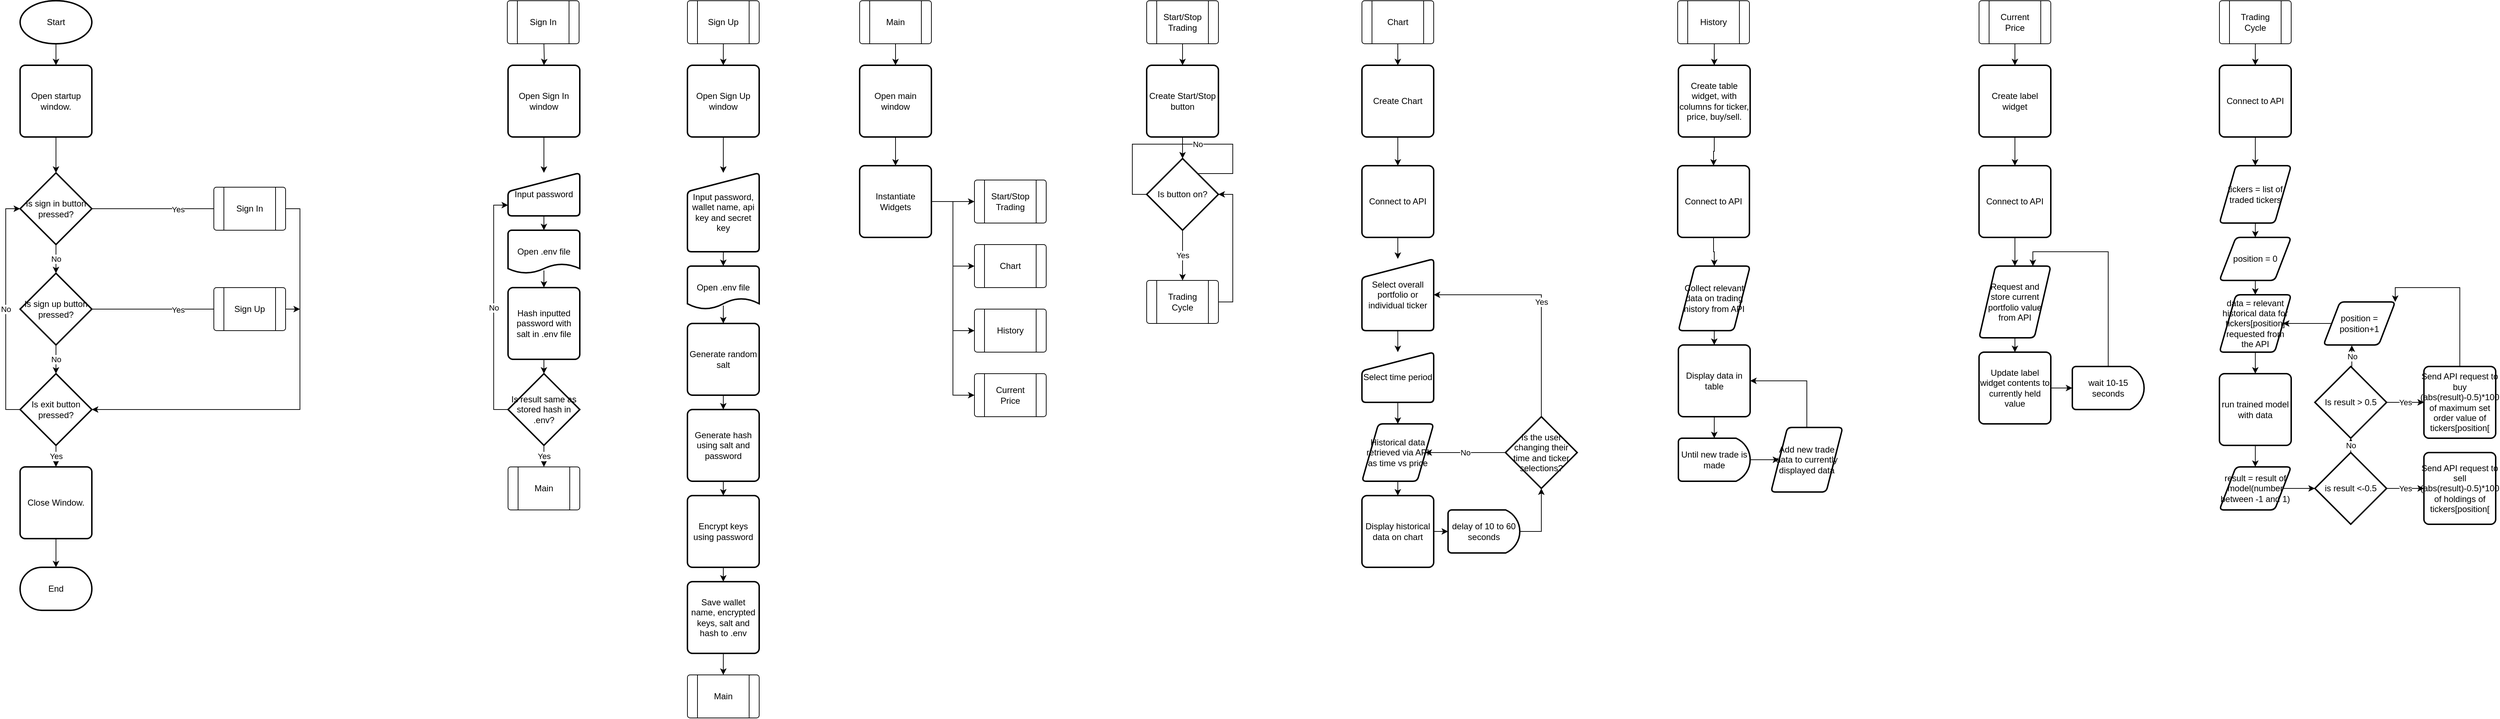 <mxfile version="16.6.6" type="github">
  <diagram id="_z869Vh-GN76_3m_DNxW" name="Page-1">
    <mxGraphModel dx="1117" dy="790" grid="1" gridSize="10" guides="1" tooltips="1" connect="1" arrows="1" fold="1" page="1" pageScale="1" pageWidth="827" pageHeight="1169" math="0" shadow="0">
      <root>
        <mxCell id="0" />
        <mxCell id="1" parent="0" />
        <mxCell id="rwXIoklTe4oAWy-ArElF-10" style="edgeStyle=orthogonalEdgeStyle;rounded=0;orthogonalLoop=1;jettySize=auto;html=1;exitX=0.5;exitY=1;exitDx=0;exitDy=0;exitPerimeter=0;entryX=0.5;entryY=0;entryDx=0;entryDy=0;" parent="1" source="rwXIoklTe4oAWy-ArElF-1" target="rwXIoklTe4oAWy-ArElF-2" edge="1">
          <mxGeometry relative="1" as="geometry" />
        </mxCell>
        <mxCell id="rwXIoklTe4oAWy-ArElF-1" value="Start" style="strokeWidth=2;html=1;shape=mxgraph.flowchart.start_1;whiteSpace=wrap;" parent="1" vertex="1">
          <mxGeometry x="110" y="30" width="100" height="60" as="geometry" />
        </mxCell>
        <mxCell id="rwXIoklTe4oAWy-ArElF-11" style="edgeStyle=orthogonalEdgeStyle;rounded=0;orthogonalLoop=1;jettySize=auto;html=1;exitX=0.5;exitY=1;exitDx=0;exitDy=0;entryX=0.5;entryY=0;entryDx=0;entryDy=0;entryPerimeter=0;" parent="1" source="rwXIoklTe4oAWy-ArElF-2" target="rwXIoklTe4oAWy-ArElF-3" edge="1">
          <mxGeometry relative="1" as="geometry" />
        </mxCell>
        <mxCell id="rwXIoklTe4oAWy-ArElF-2" value="Open startup window." style="rounded=1;whiteSpace=wrap;html=1;absoluteArcSize=1;arcSize=14;strokeWidth=2;" parent="1" vertex="1">
          <mxGeometry x="110" y="120" width="100" height="100" as="geometry" />
        </mxCell>
        <mxCell id="rwXIoklTe4oAWy-ArElF-12" value="No" style="edgeStyle=orthogonalEdgeStyle;rounded=0;orthogonalLoop=1;jettySize=auto;html=1;exitX=0.5;exitY=1;exitDx=0;exitDy=0;exitPerimeter=0;entryX=0.5;entryY=0;entryDx=0;entryDy=0;entryPerimeter=0;" parent="1" source="rwXIoklTe4oAWy-ArElF-3" target="rwXIoklTe4oAWy-ArElF-4" edge="1">
          <mxGeometry relative="1" as="geometry" />
        </mxCell>
        <mxCell id="rwXIoklTe4oAWy-ArElF-17" value="Yes" style="edgeStyle=orthogonalEdgeStyle;rounded=0;orthogonalLoop=1;jettySize=auto;html=1;exitX=1;exitY=0.5;exitDx=0;exitDy=0;exitPerimeter=0;entryX=0;entryY=0.5;entryDx=0;entryDy=0;entryPerimeter=0;" parent="1" source="rwXIoklTe4oAWy-ArElF-3" edge="1">
          <mxGeometry relative="1" as="geometry">
            <mxPoint x="450" y="320" as="targetPoint" />
          </mxGeometry>
        </mxCell>
        <mxCell id="rwXIoklTe4oAWy-ArElF-3" value="Is sign in button pressed?" style="strokeWidth=2;html=1;shape=mxgraph.flowchart.decision;whiteSpace=wrap;" parent="1" vertex="1">
          <mxGeometry x="110" y="270" width="100" height="100" as="geometry" />
        </mxCell>
        <mxCell id="rwXIoklTe4oAWy-ArElF-13" value="No" style="edgeStyle=orthogonalEdgeStyle;rounded=0;orthogonalLoop=1;jettySize=auto;html=1;exitX=0.5;exitY=1;exitDx=0;exitDy=0;exitPerimeter=0;" parent="1" source="rwXIoklTe4oAWy-ArElF-4" target="rwXIoklTe4oAWy-ArElF-5" edge="1">
          <mxGeometry relative="1" as="geometry" />
        </mxCell>
        <mxCell id="rwXIoklTe4oAWy-ArElF-18" value="Yes" style="edgeStyle=orthogonalEdgeStyle;rounded=0;orthogonalLoop=1;jettySize=auto;html=1;exitX=1;exitY=0.5;exitDx=0;exitDy=0;exitPerimeter=0;entryX=0;entryY=0.5;entryDx=0;entryDy=0;entryPerimeter=0;" parent="1" source="rwXIoklTe4oAWy-ArElF-4" edge="1">
          <mxGeometry relative="1" as="geometry">
            <mxPoint x="450" y="460.0" as="targetPoint" />
          </mxGeometry>
        </mxCell>
        <mxCell id="rwXIoklTe4oAWy-ArElF-4" value="Is sign up button pressed?" style="strokeWidth=2;html=1;shape=mxgraph.flowchart.decision;whiteSpace=wrap;" parent="1" vertex="1">
          <mxGeometry x="110" y="410" width="100" height="100" as="geometry" />
        </mxCell>
        <mxCell id="rwXIoklTe4oAWy-ArElF-14" value="Yes" style="edgeStyle=orthogonalEdgeStyle;rounded=0;orthogonalLoop=1;jettySize=auto;html=1;exitX=0.5;exitY=1;exitDx=0;exitDy=0;exitPerimeter=0;entryX=0.5;entryY=0;entryDx=0;entryDy=0;" parent="1" source="rwXIoklTe4oAWy-ArElF-5" target="rwXIoklTe4oAWy-ArElF-9" edge="1">
          <mxGeometry relative="1" as="geometry" />
        </mxCell>
        <mxCell id="rwXIoklTe4oAWy-ArElF-16" value="No" style="edgeStyle=orthogonalEdgeStyle;rounded=0;orthogonalLoop=1;jettySize=auto;html=1;exitX=0;exitY=0.5;exitDx=0;exitDy=0;exitPerimeter=0;entryX=0;entryY=0.5;entryDx=0;entryDy=0;entryPerimeter=0;" parent="1" source="rwXIoklTe4oAWy-ArElF-5" target="rwXIoklTe4oAWy-ArElF-3" edge="1">
          <mxGeometry relative="1" as="geometry" />
        </mxCell>
        <mxCell id="rwXIoklTe4oAWy-ArElF-5" value="Is exit button pressed?" style="strokeWidth=2;html=1;shape=mxgraph.flowchart.decision;whiteSpace=wrap;" parent="1" vertex="1">
          <mxGeometry x="110" y="550" width="100" height="100" as="geometry" />
        </mxCell>
        <mxCell id="rwXIoklTe4oAWy-ArElF-8" value="End" style="strokeWidth=2;html=1;shape=mxgraph.flowchart.terminator;whiteSpace=wrap;" parent="1" vertex="1">
          <mxGeometry x="110" y="820" width="100" height="60" as="geometry" />
        </mxCell>
        <mxCell id="rwXIoklTe4oAWy-ArElF-15" style="edgeStyle=orthogonalEdgeStyle;rounded=0;orthogonalLoop=1;jettySize=auto;html=1;exitX=0.5;exitY=1;exitDx=0;exitDy=0;" parent="1" source="rwXIoklTe4oAWy-ArElF-9" target="rwXIoklTe4oAWy-ArElF-8" edge="1">
          <mxGeometry relative="1" as="geometry" />
        </mxCell>
        <mxCell id="rwXIoklTe4oAWy-ArElF-9" value="Close Window." style="rounded=1;whiteSpace=wrap;html=1;absoluteArcSize=1;arcSize=14;strokeWidth=2;" parent="1" vertex="1">
          <mxGeometry x="110" y="680" width="100" height="100" as="geometry" />
        </mxCell>
        <mxCell id="4zRsfJGOw0CxEEkWCvno-2" style="edgeStyle=orthogonalEdgeStyle;rounded=0;orthogonalLoop=1;jettySize=auto;html=1;exitX=0.5;exitY=1;exitDx=0;exitDy=0;exitPerimeter=0;" parent="1" target="rwXIoklTe4oAWy-ArElF-20" edge="1">
          <mxGeometry relative="1" as="geometry">
            <mxPoint x="840" y="90" as="sourcePoint" />
          </mxGeometry>
        </mxCell>
        <mxCell id="4zRsfJGOw0CxEEkWCvno-17" style="edgeStyle=orthogonalEdgeStyle;rounded=0;orthogonalLoop=1;jettySize=auto;html=1;exitX=0.5;exitY=1;exitDx=0;exitDy=0;" parent="1" source="rwXIoklTe4oAWy-ArElF-20" target="4zRsfJGOw0CxEEkWCvno-16" edge="1">
          <mxGeometry relative="1" as="geometry" />
        </mxCell>
        <mxCell id="rwXIoklTe4oAWy-ArElF-20" value="Open Sign In window" style="rounded=1;whiteSpace=wrap;html=1;absoluteArcSize=1;arcSize=14;strokeWidth=2;" parent="1" vertex="1">
          <mxGeometry x="790" y="120" width="100" height="100" as="geometry" />
        </mxCell>
        <mxCell id="4zRsfJGOw0CxEEkWCvno-13" style="edgeStyle=orthogonalEdgeStyle;rounded=0;orthogonalLoop=1;jettySize=auto;html=1;exitX=0.5;exitY=1;exitDx=0;exitDy=0;entryX=0.5;entryY=0;entryDx=0;entryDy=0;entryPerimeter=0;" parent="1" target="4zRsfJGOw0CxEEkWCvno-10" edge="1">
          <mxGeometry relative="1" as="geometry">
            <mxPoint x="840" y="330" as="sourcePoint" />
          </mxGeometry>
        </mxCell>
        <mxCell id="4zRsfJGOw0CxEEkWCvno-9" style="edgeStyle=orthogonalEdgeStyle;rounded=0;orthogonalLoop=1;jettySize=auto;html=1;exitX=0.5;exitY=1;exitDx=0;exitDy=0;exitPerimeter=0;entryX=0.5;entryY=0;entryDx=0;entryDy=0;" parent="1" target="4zRsfJGOw0CxEEkWCvno-8" edge="1">
          <mxGeometry relative="1" as="geometry">
            <mxPoint x="1090" y="90" as="sourcePoint" />
          </mxGeometry>
        </mxCell>
        <mxCell id="4zRsfJGOw0CxEEkWCvno-30" style="edgeStyle=orthogonalEdgeStyle;rounded=0;orthogonalLoop=1;jettySize=auto;html=1;exitX=0.5;exitY=1;exitDx=0;exitDy=0;" parent="1" source="4zRsfJGOw0CxEEkWCvno-8" target="4zRsfJGOw0CxEEkWCvno-23" edge="1">
          <mxGeometry relative="1" as="geometry" />
        </mxCell>
        <mxCell id="4zRsfJGOw0CxEEkWCvno-8" value="Open Sign Up window" style="rounded=1;whiteSpace=wrap;html=1;absoluteArcSize=1;arcSize=14;strokeWidth=2;" parent="1" vertex="1">
          <mxGeometry x="1040" y="120" width="100" height="100" as="geometry" />
        </mxCell>
        <mxCell id="4zRsfJGOw0CxEEkWCvno-10" value="Open .env file" style="strokeWidth=2;html=1;shape=mxgraph.flowchart.document2;whiteSpace=wrap;size=0.217;" parent="1" vertex="1">
          <mxGeometry x="790" y="350" width="100" height="60" as="geometry" />
        </mxCell>
        <mxCell id="4zRsfJGOw0CxEEkWCvno-20" style="edgeStyle=orthogonalEdgeStyle;rounded=0;orthogonalLoop=1;jettySize=auto;html=1;exitX=0.5;exitY=1;exitDx=0;exitDy=0;entryX=0.5;entryY=0;entryDx=0;entryDy=0;entryPerimeter=0;" parent="1" source="4zRsfJGOw0CxEEkWCvno-11" target="4zRsfJGOw0CxEEkWCvno-18" edge="1">
          <mxGeometry relative="1" as="geometry" />
        </mxCell>
        <mxCell id="4zRsfJGOw0CxEEkWCvno-11" value="Hash inputted password with salt in .env file" style="rounded=1;whiteSpace=wrap;html=1;absoluteArcSize=1;arcSize=14;strokeWidth=2;" parent="1" vertex="1">
          <mxGeometry x="790" y="430" width="100" height="100" as="geometry" />
        </mxCell>
        <mxCell id="4zRsfJGOw0CxEEkWCvno-15" value="" style="endArrow=classic;html=1;rounded=0;exitX=0.5;exitY=0.933;exitDx=0;exitDy=0;exitPerimeter=0;" parent="1" source="4zRsfJGOw0CxEEkWCvno-10" target="4zRsfJGOw0CxEEkWCvno-11" edge="1">
          <mxGeometry width="50" height="50" relative="1" as="geometry">
            <mxPoint x="530" y="280" as="sourcePoint" />
            <mxPoint x="580" y="230" as="targetPoint" />
          </mxGeometry>
        </mxCell>
        <mxCell id="4zRsfJGOw0CxEEkWCvno-16" value="Input password" style="html=1;strokeWidth=2;shape=manualInput;whiteSpace=wrap;rounded=1;size=26;arcSize=11;" parent="1" vertex="1">
          <mxGeometry x="790" y="270" width="100" height="60" as="geometry" />
        </mxCell>
        <mxCell id="4zRsfJGOw0CxEEkWCvno-21" value="Yes" style="edgeStyle=orthogonalEdgeStyle;rounded=0;orthogonalLoop=1;jettySize=auto;html=1;exitX=0.5;exitY=1;exitDx=0;exitDy=0;exitPerimeter=0;entryX=0.5;entryY=0;entryDx=0;entryDy=0;" parent="1" source="4zRsfJGOw0CxEEkWCvno-18" target="MNBxig7OhEa0Sh2ID4Z_-6" edge="1">
          <mxGeometry relative="1" as="geometry">
            <mxPoint x="840.0" y="670" as="targetPoint" />
          </mxGeometry>
        </mxCell>
        <mxCell id="4zRsfJGOw0CxEEkWCvno-22" value="No" style="edgeStyle=orthogonalEdgeStyle;rounded=0;orthogonalLoop=1;jettySize=auto;html=1;exitX=0;exitY=0.5;exitDx=0;exitDy=0;exitPerimeter=0;entryX=0;entryY=0.75;entryDx=0;entryDy=0;" parent="1" source="4zRsfJGOw0CxEEkWCvno-18" target="4zRsfJGOw0CxEEkWCvno-16" edge="1">
          <mxGeometry relative="1" as="geometry" />
        </mxCell>
        <mxCell id="4zRsfJGOw0CxEEkWCvno-18" value="Is result same as stored hash in .env?" style="strokeWidth=2;html=1;shape=mxgraph.flowchart.decision;whiteSpace=wrap;" parent="1" vertex="1">
          <mxGeometry x="790" y="550" width="100" height="100" as="geometry" />
        </mxCell>
        <mxCell id="4zRsfJGOw0CxEEkWCvno-31" style="edgeStyle=orthogonalEdgeStyle;rounded=0;orthogonalLoop=1;jettySize=auto;html=1;exitX=0.5;exitY=1;exitDx=0;exitDy=0;" parent="1" source="4zRsfJGOw0CxEEkWCvno-23" target="4zRsfJGOw0CxEEkWCvno-24" edge="1">
          <mxGeometry relative="1" as="geometry" />
        </mxCell>
        <mxCell id="4zRsfJGOw0CxEEkWCvno-23" value="Input password, wallet name, api key and secret key" style="html=1;strokeWidth=2;shape=manualInput;whiteSpace=wrap;rounded=1;size=26;arcSize=11;" parent="1" vertex="1">
          <mxGeometry x="1040" y="270" width="100" height="110" as="geometry" />
        </mxCell>
        <mxCell id="4zRsfJGOw0CxEEkWCvno-24" value="Open .env file" style="strokeWidth=2;html=1;shape=mxgraph.flowchart.document2;whiteSpace=wrap;size=0.25;" parent="1" vertex="1">
          <mxGeometry x="1040" y="400" width="100" height="60" as="geometry" />
        </mxCell>
        <mxCell id="4zRsfJGOw0CxEEkWCvno-32" style="edgeStyle=orthogonalEdgeStyle;rounded=0;orthogonalLoop=1;jettySize=auto;html=1;exitX=0.5;exitY=1;exitDx=0;exitDy=0;" parent="1" source="4zRsfJGOw0CxEEkWCvno-25" target="4zRsfJGOw0CxEEkWCvno-26" edge="1">
          <mxGeometry relative="1" as="geometry" />
        </mxCell>
        <mxCell id="4zRsfJGOw0CxEEkWCvno-25" value="Generate random salt" style="rounded=1;whiteSpace=wrap;html=1;absoluteArcSize=1;arcSize=14;strokeWidth=2;" parent="1" vertex="1">
          <mxGeometry x="1040" y="480" width="100" height="100" as="geometry" />
        </mxCell>
        <mxCell id="4zRsfJGOw0CxEEkWCvno-33" style="edgeStyle=orthogonalEdgeStyle;rounded=0;orthogonalLoop=1;jettySize=auto;html=1;exitX=0.5;exitY=1;exitDx=0;exitDy=0;entryX=0.5;entryY=0;entryDx=0;entryDy=0;" parent="1" source="4zRsfJGOw0CxEEkWCvno-26" target="4zRsfJGOw0CxEEkWCvno-27" edge="1">
          <mxGeometry relative="1" as="geometry" />
        </mxCell>
        <mxCell id="4zRsfJGOw0CxEEkWCvno-26" value="Generate hash using salt and password" style="rounded=1;whiteSpace=wrap;html=1;absoluteArcSize=1;arcSize=14;strokeWidth=2;" parent="1" vertex="1">
          <mxGeometry x="1040" y="600" width="100" height="100" as="geometry" />
        </mxCell>
        <mxCell id="4zRsfJGOw0CxEEkWCvno-34" style="edgeStyle=orthogonalEdgeStyle;rounded=0;orthogonalLoop=1;jettySize=auto;html=1;exitX=0.5;exitY=1;exitDx=0;exitDy=0;entryX=0.5;entryY=0;entryDx=0;entryDy=0;" parent="1" source="4zRsfJGOw0CxEEkWCvno-27" target="4zRsfJGOw0CxEEkWCvno-28" edge="1">
          <mxGeometry relative="1" as="geometry" />
        </mxCell>
        <mxCell id="4zRsfJGOw0CxEEkWCvno-27" value="Encrypt keys using password" style="rounded=1;whiteSpace=wrap;html=1;absoluteArcSize=1;arcSize=14;strokeWidth=2;" parent="1" vertex="1">
          <mxGeometry x="1040" y="720" width="100" height="100" as="geometry" />
        </mxCell>
        <mxCell id="4zRsfJGOw0CxEEkWCvno-35" style="edgeStyle=orthogonalEdgeStyle;rounded=0;orthogonalLoop=1;jettySize=auto;html=1;exitX=0.5;exitY=1;exitDx=0;exitDy=0;entryX=0.5;entryY=0;entryDx=0;entryDy=0;entryPerimeter=0;" parent="1" source="4zRsfJGOw0CxEEkWCvno-28" edge="1">
          <mxGeometry relative="1" as="geometry">
            <mxPoint x="1090" y="970" as="targetPoint" />
          </mxGeometry>
        </mxCell>
        <mxCell id="4zRsfJGOw0CxEEkWCvno-28" value="Save wallet name, encrypted keys, salt and hash to .env" style="rounded=1;whiteSpace=wrap;html=1;absoluteArcSize=1;arcSize=14;strokeWidth=2;" parent="1" vertex="1">
          <mxGeometry x="1040" y="840" width="100" height="100" as="geometry" />
        </mxCell>
        <mxCell id="4zRsfJGOw0CxEEkWCvno-36" value="" style="endArrow=classic;html=1;rounded=0;exitX=0.5;exitY=0.917;exitDx=0;exitDy=0;exitPerimeter=0;entryX=0.5;entryY=0;entryDx=0;entryDy=0;" parent="1" source="4zRsfJGOw0CxEEkWCvno-24" target="4zRsfJGOw0CxEEkWCvno-25" edge="1">
          <mxGeometry width="50" height="50" relative="1" as="geometry">
            <mxPoint x="530" y="370" as="sourcePoint" />
            <mxPoint x="580" y="320" as="targetPoint" />
          </mxGeometry>
        </mxCell>
        <mxCell id="MNBxig7OhEa0Sh2ID4Z_-3" style="edgeStyle=orthogonalEdgeStyle;rounded=0;orthogonalLoop=1;jettySize=auto;html=1;exitX=1;exitY=0.5;exitDx=0;exitDy=0;entryX=1;entryY=0.5;entryDx=0;entryDy=0;entryPerimeter=0;" parent="1" source="MNBxig7OhEa0Sh2ID4Z_-1" target="rwXIoklTe4oAWy-ArElF-5" edge="1">
          <mxGeometry relative="1" as="geometry" />
        </mxCell>
        <mxCell id="MNBxig7OhEa0Sh2ID4Z_-1" value="Sign In" style="verticalLabelPosition=middle;verticalAlign=middle;html=1;shape=process;whiteSpace=wrap;rounded=1;size=0.14;arcSize=6;labelPosition=center;align=center;" parent="1" vertex="1">
          <mxGeometry x="380" y="290" width="100" height="60" as="geometry" />
        </mxCell>
        <mxCell id="MNBxig7OhEa0Sh2ID4Z_-4" style="edgeStyle=orthogonalEdgeStyle;rounded=0;orthogonalLoop=1;jettySize=auto;html=1;exitX=1;exitY=0.5;exitDx=0;exitDy=0;" parent="1" source="MNBxig7OhEa0Sh2ID4Z_-2" edge="1">
          <mxGeometry relative="1" as="geometry">
            <mxPoint x="500" y="459.667" as="targetPoint" />
          </mxGeometry>
        </mxCell>
        <mxCell id="MNBxig7OhEa0Sh2ID4Z_-2" value="Sign Up" style="verticalLabelPosition=middle;verticalAlign=middle;html=1;shape=process;whiteSpace=wrap;rounded=1;size=0.14;arcSize=6;labelPosition=center;align=center;" parent="1" vertex="1">
          <mxGeometry x="380" y="430" width="100" height="60" as="geometry" />
        </mxCell>
        <mxCell id="MNBxig7OhEa0Sh2ID4Z_-5" value="Sign In" style="verticalLabelPosition=middle;verticalAlign=middle;html=1;shape=process;whiteSpace=wrap;rounded=1;size=0.14;arcSize=6;labelPosition=center;align=center;" parent="1" vertex="1">
          <mxGeometry x="789" y="30" width="100" height="60" as="geometry" />
        </mxCell>
        <mxCell id="MNBxig7OhEa0Sh2ID4Z_-6" value="Main" style="verticalLabelPosition=middle;verticalAlign=middle;html=1;shape=process;whiteSpace=wrap;rounded=1;size=0.14;arcSize=6;labelPosition=center;align=center;" parent="1" vertex="1">
          <mxGeometry x="790" y="680" width="100" height="60" as="geometry" />
        </mxCell>
        <mxCell id="MNBxig7OhEa0Sh2ID4Z_-7" value="Sign Up" style="verticalLabelPosition=middle;verticalAlign=middle;html=1;shape=process;whiteSpace=wrap;rounded=1;size=0.14;arcSize=6;labelPosition=center;align=center;" parent="1" vertex="1">
          <mxGeometry x="1040" y="30" width="100" height="60" as="geometry" />
        </mxCell>
        <mxCell id="MNBxig7OhEa0Sh2ID4Z_-8" value="Main" style="verticalLabelPosition=middle;verticalAlign=middle;html=1;shape=process;whiteSpace=wrap;rounded=1;size=0.14;arcSize=6;labelPosition=center;align=center;" parent="1" vertex="1">
          <mxGeometry x="1040" y="970" width="100" height="60" as="geometry" />
        </mxCell>
        <mxCell id="oQ_Nbn4DUjG5kkHb1iuD-3" style="edgeStyle=orthogonalEdgeStyle;rounded=0;orthogonalLoop=1;jettySize=auto;html=1;exitX=0.5;exitY=1;exitDx=0;exitDy=0;entryX=0.5;entryY=0;entryDx=0;entryDy=0;" parent="1" source="oQ_Nbn4DUjG5kkHb1iuD-1" target="oQ_Nbn4DUjG5kkHb1iuD-2" edge="1">
          <mxGeometry relative="1" as="geometry" />
        </mxCell>
        <mxCell id="oQ_Nbn4DUjG5kkHb1iuD-1" value="Main" style="verticalLabelPosition=middle;verticalAlign=middle;html=1;shape=process;whiteSpace=wrap;rounded=1;size=0.14;arcSize=6;labelPosition=center;align=center;" parent="1" vertex="1">
          <mxGeometry x="1280" y="30" width="100" height="60" as="geometry" />
        </mxCell>
        <mxCell id="QgXKhHgcS50VWt60liCj-2" style="edgeStyle=orthogonalEdgeStyle;rounded=0;orthogonalLoop=1;jettySize=auto;html=1;exitX=0.5;exitY=1;exitDx=0;exitDy=0;entryX=0.5;entryY=0;entryDx=0;entryDy=0;" parent="1" source="oQ_Nbn4DUjG5kkHb1iuD-2" target="QgXKhHgcS50VWt60liCj-1" edge="1">
          <mxGeometry relative="1" as="geometry" />
        </mxCell>
        <mxCell id="oQ_Nbn4DUjG5kkHb1iuD-2" value="Open main window" style="rounded=1;whiteSpace=wrap;html=1;absoluteArcSize=1;arcSize=14;strokeWidth=2;" parent="1" vertex="1">
          <mxGeometry x="1280" y="120" width="100" height="100" as="geometry" />
        </mxCell>
        <mxCell id="QgXKhHgcS50VWt60liCj-7" style="edgeStyle=orthogonalEdgeStyle;rounded=0;orthogonalLoop=1;jettySize=auto;html=1;exitX=1;exitY=0.5;exitDx=0;exitDy=0;entryX=0;entryY=0.5;entryDx=0;entryDy=0;" parent="1" source="QgXKhHgcS50VWt60liCj-1" target="QgXKhHgcS50VWt60liCj-3" edge="1">
          <mxGeometry relative="1" as="geometry" />
        </mxCell>
        <mxCell id="QgXKhHgcS50VWt60liCj-8" style="edgeStyle=orthogonalEdgeStyle;rounded=0;orthogonalLoop=1;jettySize=auto;html=1;exitX=1;exitY=0.5;exitDx=0;exitDy=0;entryX=0;entryY=0.5;entryDx=0;entryDy=0;" parent="1" source="QgXKhHgcS50VWt60liCj-1" target="QgXKhHgcS50VWt60liCj-4" edge="1">
          <mxGeometry relative="1" as="geometry" />
        </mxCell>
        <mxCell id="QgXKhHgcS50VWt60liCj-9" style="edgeStyle=orthogonalEdgeStyle;rounded=0;orthogonalLoop=1;jettySize=auto;html=1;exitX=1;exitY=0.5;exitDx=0;exitDy=0;entryX=0;entryY=0.5;entryDx=0;entryDy=0;" parent="1" source="QgXKhHgcS50VWt60liCj-1" target="QgXKhHgcS50VWt60liCj-5" edge="1">
          <mxGeometry relative="1" as="geometry" />
        </mxCell>
        <mxCell id="QgXKhHgcS50VWt60liCj-10" style="edgeStyle=orthogonalEdgeStyle;rounded=0;orthogonalLoop=1;jettySize=auto;html=1;exitX=1;exitY=0.5;exitDx=0;exitDy=0;entryX=0;entryY=0.5;entryDx=0;entryDy=0;" parent="1" source="QgXKhHgcS50VWt60liCj-1" target="QgXKhHgcS50VWt60liCj-6" edge="1">
          <mxGeometry relative="1" as="geometry" />
        </mxCell>
        <mxCell id="QgXKhHgcS50VWt60liCj-1" value="Instantiate Widgets" style="rounded=1;whiteSpace=wrap;html=1;absoluteArcSize=1;arcSize=14;strokeWidth=2;" parent="1" vertex="1">
          <mxGeometry x="1280" y="260" width="100" height="100" as="geometry" />
        </mxCell>
        <mxCell id="QgXKhHgcS50VWt60liCj-3" value="Start/Stop Trading" style="verticalLabelPosition=middle;verticalAlign=middle;html=1;shape=process;whiteSpace=wrap;rounded=1;size=0.14;arcSize=6;labelPosition=center;align=center;" parent="1" vertex="1">
          <mxGeometry x="1440" y="280" width="100" height="60" as="geometry" />
        </mxCell>
        <mxCell id="QgXKhHgcS50VWt60liCj-4" value="Chart" style="verticalLabelPosition=middle;verticalAlign=middle;html=1;shape=process;whiteSpace=wrap;rounded=1;size=0.14;arcSize=6;labelPosition=center;align=center;" parent="1" vertex="1">
          <mxGeometry x="1440" y="370" width="100" height="60" as="geometry" />
        </mxCell>
        <mxCell id="QgXKhHgcS50VWt60liCj-5" value="History" style="verticalLabelPosition=middle;verticalAlign=middle;html=1;shape=process;whiteSpace=wrap;rounded=1;size=0.14;arcSize=6;labelPosition=center;align=center;" parent="1" vertex="1">
          <mxGeometry x="1440" y="460" width="100" height="60" as="geometry" />
        </mxCell>
        <mxCell id="QgXKhHgcS50VWt60liCj-6" value="Current Price" style="verticalLabelPosition=middle;verticalAlign=middle;html=1;shape=process;whiteSpace=wrap;rounded=1;size=0.14;arcSize=6;labelPosition=center;align=center;" parent="1" vertex="1">
          <mxGeometry x="1440" y="550" width="100" height="60" as="geometry" />
        </mxCell>
        <mxCell id="QgXKhHgcS50VWt60liCj-14" style="edgeStyle=orthogonalEdgeStyle;rounded=0;orthogonalLoop=1;jettySize=auto;html=1;exitX=0.5;exitY=1;exitDx=0;exitDy=0;" parent="1" source="QgXKhHgcS50VWt60liCj-11" target="QgXKhHgcS50VWt60liCj-12" edge="1">
          <mxGeometry relative="1" as="geometry" />
        </mxCell>
        <mxCell id="QgXKhHgcS50VWt60liCj-11" value="Start/Stop Trading" style="verticalLabelPosition=middle;verticalAlign=middle;html=1;shape=process;whiteSpace=wrap;rounded=1;size=0.14;arcSize=6;labelPosition=center;align=center;" parent="1" vertex="1">
          <mxGeometry x="1680" y="30" width="100" height="60" as="geometry" />
        </mxCell>
        <mxCell id="QgXKhHgcS50VWt60liCj-15" style="edgeStyle=orthogonalEdgeStyle;rounded=0;orthogonalLoop=1;jettySize=auto;html=1;exitX=0.5;exitY=1;exitDx=0;exitDy=0;" parent="1" source="QgXKhHgcS50VWt60liCj-12" target="QgXKhHgcS50VWt60liCj-13" edge="1">
          <mxGeometry relative="1" as="geometry" />
        </mxCell>
        <mxCell id="QgXKhHgcS50VWt60liCj-12" value="Create Start/Stop button" style="rounded=1;whiteSpace=wrap;html=1;absoluteArcSize=1;arcSize=14;strokeWidth=2;" parent="1" vertex="1">
          <mxGeometry x="1680" y="120" width="100" height="100" as="geometry" />
        </mxCell>
        <mxCell id="QgXKhHgcS50VWt60liCj-16" value="No" style="edgeStyle=orthogonalEdgeStyle;rounded=0;orthogonalLoop=1;jettySize=auto;html=1;exitX=0;exitY=0.5;exitDx=0;exitDy=0;exitPerimeter=0;" parent="1" source="QgXKhHgcS50VWt60liCj-13" edge="1">
          <mxGeometry relative="1" as="geometry">
            <mxPoint x="1730" y="250" as="targetPoint" />
          </mxGeometry>
        </mxCell>
        <mxCell id="QgXKhHgcS50VWt60liCj-18" value="Yes" style="edgeStyle=orthogonalEdgeStyle;rounded=0;orthogonalLoop=1;jettySize=auto;html=1;exitX=0.5;exitY=1;exitDx=0;exitDy=0;exitPerimeter=0;entryX=0.5;entryY=0;entryDx=0;entryDy=0;" parent="1" source="QgXKhHgcS50VWt60liCj-13" target="QgXKhHgcS50VWt60liCj-17" edge="1">
          <mxGeometry relative="1" as="geometry" />
        </mxCell>
        <mxCell id="QgXKhHgcS50VWt60liCj-13" value="Is button on?" style="strokeWidth=2;html=1;shape=mxgraph.flowchart.decision;whiteSpace=wrap;" parent="1" vertex="1">
          <mxGeometry x="1680" y="250" width="100" height="100" as="geometry" />
        </mxCell>
        <mxCell id="QgXKhHgcS50VWt60liCj-24" style="edgeStyle=orthogonalEdgeStyle;rounded=0;orthogonalLoop=1;jettySize=auto;html=1;exitX=1;exitY=0.5;exitDx=0;exitDy=0;entryX=1;entryY=0.5;entryDx=0;entryDy=0;entryPerimeter=0;" parent="1" source="QgXKhHgcS50VWt60liCj-17" target="QgXKhHgcS50VWt60liCj-13" edge="1">
          <mxGeometry relative="1" as="geometry" />
        </mxCell>
        <mxCell id="QgXKhHgcS50VWt60liCj-17" value="Trading Cycle" style="verticalLabelPosition=middle;verticalAlign=middle;html=1;shape=process;whiteSpace=wrap;rounded=1;size=0.14;arcSize=6;labelPosition=center;align=center;" parent="1" vertex="1">
          <mxGeometry x="1680" y="420" width="100" height="60" as="geometry" />
        </mxCell>
        <mxCell id="XvZ4bv-idL50PmNfoQtO-12" style="edgeStyle=orthogonalEdgeStyle;rounded=0;orthogonalLoop=1;jettySize=auto;html=1;exitX=0.5;exitY=1;exitDx=0;exitDy=0;entryX=0.5;entryY=0;entryDx=0;entryDy=0;" edge="1" parent="1" source="XvZ4bv-idL50PmNfoQtO-1" target="XvZ4bv-idL50PmNfoQtO-5">
          <mxGeometry relative="1" as="geometry" />
        </mxCell>
        <mxCell id="XvZ4bv-idL50PmNfoQtO-1" value="Chart" style="verticalLabelPosition=middle;verticalAlign=middle;html=1;shape=process;whiteSpace=wrap;rounded=1;size=0.14;arcSize=6;labelPosition=center;align=center;" vertex="1" parent="1">
          <mxGeometry x="1980" y="30" width="100" height="60" as="geometry" />
        </mxCell>
        <mxCell id="XvZ4bv-idL50PmNfoQtO-34" style="edgeStyle=orthogonalEdgeStyle;rounded=0;orthogonalLoop=1;jettySize=auto;html=1;exitX=0.5;exitY=1;exitDx=0;exitDy=0;entryX=0.5;entryY=0;entryDx=0;entryDy=0;" edge="1" parent="1" source="XvZ4bv-idL50PmNfoQtO-2" target="XvZ4bv-idL50PmNfoQtO-28">
          <mxGeometry relative="1" as="geometry" />
        </mxCell>
        <mxCell id="XvZ4bv-idL50PmNfoQtO-2" value="History" style="verticalLabelPosition=middle;verticalAlign=middle;html=1;shape=process;whiteSpace=wrap;rounded=1;size=0.14;arcSize=6;labelPosition=center;align=center;" vertex="1" parent="1">
          <mxGeometry x="2420" y="30" width="100" height="60" as="geometry" />
        </mxCell>
        <mxCell id="XvZ4bv-idL50PmNfoQtO-46" style="edgeStyle=orthogonalEdgeStyle;rounded=0;orthogonalLoop=1;jettySize=auto;html=1;exitX=0.5;exitY=1;exitDx=0;exitDy=0;entryX=0.5;entryY=0;entryDx=0;entryDy=0;" edge="1" parent="1" source="XvZ4bv-idL50PmNfoQtO-3" target="XvZ4bv-idL50PmNfoQtO-42">
          <mxGeometry relative="1" as="geometry" />
        </mxCell>
        <mxCell id="XvZ4bv-idL50PmNfoQtO-3" value="Current Price" style="verticalLabelPosition=middle;verticalAlign=middle;html=1;shape=process;whiteSpace=wrap;rounded=1;size=0.14;arcSize=6;labelPosition=center;align=center;" vertex="1" parent="1">
          <mxGeometry x="2840" y="30" width="100" height="60" as="geometry" />
        </mxCell>
        <mxCell id="XvZ4bv-idL50PmNfoQtO-66" style="edgeStyle=orthogonalEdgeStyle;rounded=0;orthogonalLoop=1;jettySize=auto;html=1;exitX=0.5;exitY=1;exitDx=0;exitDy=0;entryX=0.5;entryY=0;entryDx=0;entryDy=0;" edge="1" parent="1" source="XvZ4bv-idL50PmNfoQtO-4" target="XvZ4bv-idL50PmNfoQtO-55">
          <mxGeometry relative="1" as="geometry" />
        </mxCell>
        <mxCell id="XvZ4bv-idL50PmNfoQtO-4" value="Trading Cycle" style="verticalLabelPosition=middle;verticalAlign=middle;html=1;shape=process;whiteSpace=wrap;rounded=1;size=0.14;arcSize=6;labelPosition=center;align=center;" vertex="1" parent="1">
          <mxGeometry x="3175" y="30" width="100" height="60" as="geometry" />
        </mxCell>
        <mxCell id="XvZ4bv-idL50PmNfoQtO-13" style="edgeStyle=orthogonalEdgeStyle;rounded=0;orthogonalLoop=1;jettySize=auto;html=1;exitX=0.5;exitY=1;exitDx=0;exitDy=0;entryX=0.5;entryY=0;entryDx=0;entryDy=0;" edge="1" parent="1" source="XvZ4bv-idL50PmNfoQtO-5" target="XvZ4bv-idL50PmNfoQtO-6">
          <mxGeometry relative="1" as="geometry" />
        </mxCell>
        <mxCell id="XvZ4bv-idL50PmNfoQtO-5" value="Create Chart" style="rounded=1;whiteSpace=wrap;html=1;absoluteArcSize=1;arcSize=14;strokeWidth=2;" vertex="1" parent="1">
          <mxGeometry x="1980" y="120" width="100" height="100" as="geometry" />
        </mxCell>
        <mxCell id="XvZ4bv-idL50PmNfoQtO-14" style="edgeStyle=orthogonalEdgeStyle;rounded=0;orthogonalLoop=1;jettySize=auto;html=1;exitX=0.5;exitY=1;exitDx=0;exitDy=0;" edge="1" parent="1" source="XvZ4bv-idL50PmNfoQtO-6" target="XvZ4bv-idL50PmNfoQtO-7">
          <mxGeometry relative="1" as="geometry" />
        </mxCell>
        <mxCell id="XvZ4bv-idL50PmNfoQtO-6" value="Connect to API" style="rounded=1;whiteSpace=wrap;html=1;absoluteArcSize=1;arcSize=14;strokeWidth=2;" vertex="1" parent="1">
          <mxGeometry x="1980" y="260" width="100" height="100" as="geometry" />
        </mxCell>
        <mxCell id="XvZ4bv-idL50PmNfoQtO-15" style="edgeStyle=orthogonalEdgeStyle;rounded=0;orthogonalLoop=1;jettySize=auto;html=1;exitX=0.5;exitY=1;exitDx=0;exitDy=0;entryX=0.5;entryY=0;entryDx=0;entryDy=0;" edge="1" parent="1" source="XvZ4bv-idL50PmNfoQtO-7" target="XvZ4bv-idL50PmNfoQtO-8">
          <mxGeometry relative="1" as="geometry" />
        </mxCell>
        <mxCell id="XvZ4bv-idL50PmNfoQtO-7" value="Select overall portfolio or individual ticker" style="html=1;strokeWidth=2;shape=manualInput;whiteSpace=wrap;rounded=1;size=26;arcSize=11;" vertex="1" parent="1">
          <mxGeometry x="1980" y="390" width="100" height="100" as="geometry" />
        </mxCell>
        <mxCell id="XvZ4bv-idL50PmNfoQtO-16" style="edgeStyle=orthogonalEdgeStyle;rounded=0;orthogonalLoop=1;jettySize=auto;html=1;exitX=0.5;exitY=1;exitDx=0;exitDy=0;" edge="1" parent="1" source="XvZ4bv-idL50PmNfoQtO-8" target="XvZ4bv-idL50PmNfoQtO-9">
          <mxGeometry relative="1" as="geometry" />
        </mxCell>
        <mxCell id="XvZ4bv-idL50PmNfoQtO-8" value="Select time period" style="html=1;strokeWidth=2;shape=manualInput;whiteSpace=wrap;rounded=1;size=26;arcSize=11;" vertex="1" parent="1">
          <mxGeometry x="1980" y="520" width="100" height="70" as="geometry" />
        </mxCell>
        <mxCell id="XvZ4bv-idL50PmNfoQtO-17" style="edgeStyle=orthogonalEdgeStyle;rounded=0;orthogonalLoop=1;jettySize=auto;html=1;exitX=0.5;exitY=1;exitDx=0;exitDy=0;" edge="1" parent="1" source="XvZ4bv-idL50PmNfoQtO-9" target="XvZ4bv-idL50PmNfoQtO-10">
          <mxGeometry relative="1" as="geometry" />
        </mxCell>
        <mxCell id="XvZ4bv-idL50PmNfoQtO-9" value="Historical data retrieved via API as time vs price" style="shape=parallelogram;html=1;strokeWidth=2;perimeter=parallelogramPerimeter;whiteSpace=wrap;rounded=1;arcSize=12;size=0.23;" vertex="1" parent="1">
          <mxGeometry x="1980" y="620" width="100" height="80" as="geometry" />
        </mxCell>
        <mxCell id="XvZ4bv-idL50PmNfoQtO-21" style="edgeStyle=orthogonalEdgeStyle;rounded=0;orthogonalLoop=1;jettySize=auto;html=1;exitX=1;exitY=0.5;exitDx=0;exitDy=0;entryX=0;entryY=0.5;entryDx=0;entryDy=0;entryPerimeter=0;" edge="1" parent="1" source="XvZ4bv-idL50PmNfoQtO-10" target="XvZ4bv-idL50PmNfoQtO-20">
          <mxGeometry relative="1" as="geometry" />
        </mxCell>
        <mxCell id="XvZ4bv-idL50PmNfoQtO-10" value="Display historical data on chart" style="rounded=1;whiteSpace=wrap;html=1;absoluteArcSize=1;arcSize=14;strokeWidth=2;" vertex="1" parent="1">
          <mxGeometry x="1980" y="720" width="100" height="100" as="geometry" />
        </mxCell>
        <mxCell id="XvZ4bv-idL50PmNfoQtO-25" style="edgeStyle=orthogonalEdgeStyle;rounded=0;orthogonalLoop=1;jettySize=auto;html=1;exitX=1;exitY=0.5;exitDx=0;exitDy=0;exitPerimeter=0;entryX=0.5;entryY=1;entryDx=0;entryDy=0;entryPerimeter=0;" edge="1" parent="1" source="XvZ4bv-idL50PmNfoQtO-20" target="XvZ4bv-idL50PmNfoQtO-23">
          <mxGeometry relative="1" as="geometry" />
        </mxCell>
        <mxCell id="XvZ4bv-idL50PmNfoQtO-20" value="delay of 10 to 60 seconds" style="strokeWidth=2;html=1;shape=mxgraph.flowchart.delay;whiteSpace=wrap;" vertex="1" parent="1">
          <mxGeometry x="2100" y="740" width="100" height="60" as="geometry" />
        </mxCell>
        <mxCell id="XvZ4bv-idL50PmNfoQtO-24" value="No" style="edgeStyle=orthogonalEdgeStyle;rounded=0;orthogonalLoop=1;jettySize=auto;html=1;exitX=0;exitY=0.5;exitDx=0;exitDy=0;exitPerimeter=0;entryX=1;entryY=0.5;entryDx=0;entryDy=0;" edge="1" parent="1" source="XvZ4bv-idL50PmNfoQtO-23" target="XvZ4bv-idL50PmNfoQtO-9">
          <mxGeometry relative="1" as="geometry" />
        </mxCell>
        <mxCell id="XvZ4bv-idL50PmNfoQtO-26" value="Yes" style="edgeStyle=orthogonalEdgeStyle;rounded=0;orthogonalLoop=1;jettySize=auto;html=1;exitX=0.5;exitY=0;exitDx=0;exitDy=0;exitPerimeter=0;entryX=1;entryY=0.5;entryDx=0;entryDy=0;" edge="1" parent="1" source="XvZ4bv-idL50PmNfoQtO-23" target="XvZ4bv-idL50PmNfoQtO-7">
          <mxGeometry relative="1" as="geometry" />
        </mxCell>
        <mxCell id="XvZ4bv-idL50PmNfoQtO-23" value="Is the user changing their time and ticker selections?" style="strokeWidth=2;html=1;shape=mxgraph.flowchart.decision;whiteSpace=wrap;" vertex="1" parent="1">
          <mxGeometry x="2180" y="610" width="100" height="100" as="geometry" />
        </mxCell>
        <mxCell id="XvZ4bv-idL50PmNfoQtO-27" style="edgeStyle=orthogonalEdgeStyle;rounded=0;orthogonalLoop=1;jettySize=auto;html=1;exitX=0.5;exitY=1;exitDx=0;exitDy=0;entryX=0.5;entryY=0;entryDx=0;entryDy=0;" edge="1" parent="1" source="XvZ4bv-idL50PmNfoQtO-28" target="XvZ4bv-idL50PmNfoQtO-29">
          <mxGeometry relative="1" as="geometry" />
        </mxCell>
        <mxCell id="XvZ4bv-idL50PmNfoQtO-28" value="Create table widget, with columns for ticker, price, buy/sell." style="rounded=1;whiteSpace=wrap;html=1;absoluteArcSize=1;arcSize=14;strokeWidth=2;" vertex="1" parent="1">
          <mxGeometry x="2421" y="120" width="100" height="100" as="geometry" />
        </mxCell>
        <mxCell id="XvZ4bv-idL50PmNfoQtO-32" style="edgeStyle=orthogonalEdgeStyle;rounded=0;orthogonalLoop=1;jettySize=auto;html=1;exitX=0.5;exitY=1;exitDx=0;exitDy=0;entryX=0.5;entryY=0;entryDx=0;entryDy=0;" edge="1" parent="1" source="XvZ4bv-idL50PmNfoQtO-29" target="XvZ4bv-idL50PmNfoQtO-30">
          <mxGeometry relative="1" as="geometry" />
        </mxCell>
        <mxCell id="XvZ4bv-idL50PmNfoQtO-29" value="Connect to API" style="rounded=1;whiteSpace=wrap;html=1;absoluteArcSize=1;arcSize=14;strokeWidth=2;" vertex="1" parent="1">
          <mxGeometry x="2420" y="260" width="100" height="100" as="geometry" />
        </mxCell>
        <mxCell id="XvZ4bv-idL50PmNfoQtO-33" style="edgeStyle=orthogonalEdgeStyle;rounded=0;orthogonalLoop=1;jettySize=auto;html=1;exitX=0.5;exitY=1;exitDx=0;exitDy=0;entryX=0.5;entryY=0;entryDx=0;entryDy=0;" edge="1" parent="1" source="XvZ4bv-idL50PmNfoQtO-30" target="XvZ4bv-idL50PmNfoQtO-31">
          <mxGeometry relative="1" as="geometry" />
        </mxCell>
        <mxCell id="XvZ4bv-idL50PmNfoQtO-30" value="Collect relevant data on trading history from API" style="shape=parallelogram;html=1;strokeWidth=2;perimeter=parallelogramPerimeter;whiteSpace=wrap;rounded=1;arcSize=12;size=0.23;" vertex="1" parent="1">
          <mxGeometry x="2421" y="400" width="100" height="90" as="geometry" />
        </mxCell>
        <mxCell id="XvZ4bv-idL50PmNfoQtO-36" style="edgeStyle=orthogonalEdgeStyle;rounded=0;orthogonalLoop=1;jettySize=auto;html=1;exitX=0.5;exitY=1;exitDx=0;exitDy=0;entryX=0.5;entryY=0;entryDx=0;entryDy=0;entryPerimeter=0;" edge="1" parent="1" source="XvZ4bv-idL50PmNfoQtO-31" target="XvZ4bv-idL50PmNfoQtO-35">
          <mxGeometry relative="1" as="geometry" />
        </mxCell>
        <mxCell id="XvZ4bv-idL50PmNfoQtO-31" value="Display data in table" style="rounded=1;whiteSpace=wrap;html=1;absoluteArcSize=1;arcSize=14;strokeWidth=2;" vertex="1" parent="1">
          <mxGeometry x="2421" y="510" width="100" height="100" as="geometry" />
        </mxCell>
        <mxCell id="XvZ4bv-idL50PmNfoQtO-40" style="edgeStyle=orthogonalEdgeStyle;rounded=0;orthogonalLoop=1;jettySize=auto;html=1;exitX=1;exitY=0.5;exitDx=0;exitDy=0;exitPerimeter=0;entryX=0;entryY=0.5;entryDx=0;entryDy=0;" edge="1" parent="1" source="XvZ4bv-idL50PmNfoQtO-35" target="XvZ4bv-idL50PmNfoQtO-37">
          <mxGeometry relative="1" as="geometry" />
        </mxCell>
        <mxCell id="XvZ4bv-idL50PmNfoQtO-35" value="Until new trade is made" style="strokeWidth=2;html=1;shape=mxgraph.flowchart.delay;whiteSpace=wrap;" vertex="1" parent="1">
          <mxGeometry x="2421" y="640" width="100" height="60" as="geometry" />
        </mxCell>
        <mxCell id="XvZ4bv-idL50PmNfoQtO-41" style="edgeStyle=orthogonalEdgeStyle;rounded=0;orthogonalLoop=1;jettySize=auto;html=1;exitX=0.5;exitY=0;exitDx=0;exitDy=0;entryX=1;entryY=0.5;entryDx=0;entryDy=0;" edge="1" parent="1" source="XvZ4bv-idL50PmNfoQtO-37" target="XvZ4bv-idL50PmNfoQtO-31">
          <mxGeometry relative="1" as="geometry" />
        </mxCell>
        <mxCell id="XvZ4bv-idL50PmNfoQtO-37" value="Add new trade data to currently displayed data" style="shape=parallelogram;html=1;strokeWidth=2;perimeter=parallelogramPerimeter;whiteSpace=wrap;rounded=1;arcSize=12;size=0.23;" vertex="1" parent="1">
          <mxGeometry x="2550" y="625" width="100" height="90" as="geometry" />
        </mxCell>
        <mxCell id="XvZ4bv-idL50PmNfoQtO-47" style="edgeStyle=orthogonalEdgeStyle;rounded=0;orthogonalLoop=1;jettySize=auto;html=1;exitX=0.5;exitY=1;exitDx=0;exitDy=0;entryX=0.5;entryY=0;entryDx=0;entryDy=0;" edge="1" parent="1" source="XvZ4bv-idL50PmNfoQtO-42" target="XvZ4bv-idL50PmNfoQtO-43">
          <mxGeometry relative="1" as="geometry" />
        </mxCell>
        <mxCell id="XvZ4bv-idL50PmNfoQtO-42" value="Create label widget" style="rounded=1;whiteSpace=wrap;html=1;absoluteArcSize=1;arcSize=14;strokeWidth=2;" vertex="1" parent="1">
          <mxGeometry x="2840" y="120" width="100" height="100" as="geometry" />
        </mxCell>
        <mxCell id="XvZ4bv-idL50PmNfoQtO-48" style="edgeStyle=orthogonalEdgeStyle;rounded=0;orthogonalLoop=1;jettySize=auto;html=1;exitX=0.5;exitY=1;exitDx=0;exitDy=0;entryX=0.5;entryY=0;entryDx=0;entryDy=0;" edge="1" parent="1" source="XvZ4bv-idL50PmNfoQtO-43" target="XvZ4bv-idL50PmNfoQtO-44">
          <mxGeometry relative="1" as="geometry" />
        </mxCell>
        <mxCell id="XvZ4bv-idL50PmNfoQtO-43" value="Connect to API" style="rounded=1;whiteSpace=wrap;html=1;absoluteArcSize=1;arcSize=14;strokeWidth=2;" vertex="1" parent="1">
          <mxGeometry x="2840" y="260" width="100" height="100" as="geometry" />
        </mxCell>
        <mxCell id="XvZ4bv-idL50PmNfoQtO-49" style="edgeStyle=orthogonalEdgeStyle;rounded=0;orthogonalLoop=1;jettySize=auto;html=1;exitX=0.5;exitY=1;exitDx=0;exitDy=0;entryX=0.5;entryY=0;entryDx=0;entryDy=0;" edge="1" parent="1" source="XvZ4bv-idL50PmNfoQtO-44" target="XvZ4bv-idL50PmNfoQtO-45">
          <mxGeometry relative="1" as="geometry" />
        </mxCell>
        <mxCell id="XvZ4bv-idL50PmNfoQtO-44" value="Request and store current portfolio value from API" style="shape=parallelogram;html=1;strokeWidth=2;perimeter=parallelogramPerimeter;whiteSpace=wrap;rounded=1;arcSize=12;size=0.23;" vertex="1" parent="1">
          <mxGeometry x="2840" y="400" width="100" height="100" as="geometry" />
        </mxCell>
        <mxCell id="XvZ4bv-idL50PmNfoQtO-51" style="edgeStyle=orthogonalEdgeStyle;rounded=0;orthogonalLoop=1;jettySize=auto;html=1;exitX=1;exitY=0.5;exitDx=0;exitDy=0;entryX=0;entryY=0.5;entryDx=0;entryDy=0;entryPerimeter=0;" edge="1" parent="1" source="XvZ4bv-idL50PmNfoQtO-45" target="XvZ4bv-idL50PmNfoQtO-50">
          <mxGeometry relative="1" as="geometry" />
        </mxCell>
        <mxCell id="XvZ4bv-idL50PmNfoQtO-45" value="Update label widget contents to currently held value" style="rounded=1;whiteSpace=wrap;html=1;absoluteArcSize=1;arcSize=14;strokeWidth=2;" vertex="1" parent="1">
          <mxGeometry x="2840" y="520" width="100" height="100" as="geometry" />
        </mxCell>
        <mxCell id="XvZ4bv-idL50PmNfoQtO-54" style="edgeStyle=orthogonalEdgeStyle;rounded=0;orthogonalLoop=1;jettySize=auto;html=1;exitX=0.5;exitY=0;exitDx=0;exitDy=0;exitPerimeter=0;entryX=0.75;entryY=0;entryDx=0;entryDy=0;" edge="1" parent="1" source="XvZ4bv-idL50PmNfoQtO-50" target="XvZ4bv-idL50PmNfoQtO-44">
          <mxGeometry relative="1" as="geometry" />
        </mxCell>
        <mxCell id="XvZ4bv-idL50PmNfoQtO-50" value="wait 10-15 seconds" style="strokeWidth=2;html=1;shape=mxgraph.flowchart.delay;whiteSpace=wrap;" vertex="1" parent="1">
          <mxGeometry x="2970" y="540" width="100" height="60" as="geometry" />
        </mxCell>
        <mxCell id="XvZ4bv-idL50PmNfoQtO-67" style="edgeStyle=orthogonalEdgeStyle;rounded=0;orthogonalLoop=1;jettySize=auto;html=1;exitX=0.5;exitY=1;exitDx=0;exitDy=0;entryX=0.5;entryY=0;entryDx=0;entryDy=0;" edge="1" parent="1" source="XvZ4bv-idL50PmNfoQtO-55" target="XvZ4bv-idL50PmNfoQtO-56">
          <mxGeometry relative="1" as="geometry" />
        </mxCell>
        <mxCell id="XvZ4bv-idL50PmNfoQtO-55" value="Connect to API" style="rounded=1;whiteSpace=wrap;html=1;absoluteArcSize=1;arcSize=14;strokeWidth=2;" vertex="1" parent="1">
          <mxGeometry x="3175" y="120" width="100" height="100" as="geometry" />
        </mxCell>
        <mxCell id="XvZ4bv-idL50PmNfoQtO-68" style="edgeStyle=orthogonalEdgeStyle;rounded=0;orthogonalLoop=1;jettySize=auto;html=1;exitX=0.5;exitY=1;exitDx=0;exitDy=0;" edge="1" parent="1" source="XvZ4bv-idL50PmNfoQtO-56" target="XvZ4bv-idL50PmNfoQtO-57">
          <mxGeometry relative="1" as="geometry" />
        </mxCell>
        <mxCell id="XvZ4bv-idL50PmNfoQtO-56" value="tickers = list of traded tickers" style="shape=parallelogram;html=1;strokeWidth=2;perimeter=parallelogramPerimeter;whiteSpace=wrap;rounded=1;arcSize=12;size=0.23;" vertex="1" parent="1">
          <mxGeometry x="3175" y="260" width="100" height="80" as="geometry" />
        </mxCell>
        <mxCell id="XvZ4bv-idL50PmNfoQtO-69" style="edgeStyle=orthogonalEdgeStyle;rounded=0;orthogonalLoop=1;jettySize=auto;html=1;exitX=0.5;exitY=1;exitDx=0;exitDy=0;" edge="1" parent="1" source="XvZ4bv-idL50PmNfoQtO-57" target="XvZ4bv-idL50PmNfoQtO-58">
          <mxGeometry relative="1" as="geometry" />
        </mxCell>
        <mxCell id="XvZ4bv-idL50PmNfoQtO-57" value="position = 0" style="shape=parallelogram;html=1;strokeWidth=2;perimeter=parallelogramPerimeter;whiteSpace=wrap;rounded=1;arcSize=12;size=0.23;" vertex="1" parent="1">
          <mxGeometry x="3175" y="360" width="100" height="60" as="geometry" />
        </mxCell>
        <mxCell id="XvZ4bv-idL50PmNfoQtO-70" style="edgeStyle=orthogonalEdgeStyle;rounded=0;orthogonalLoop=1;jettySize=auto;html=1;exitX=0.5;exitY=1;exitDx=0;exitDy=0;entryX=0.5;entryY=0;entryDx=0;entryDy=0;" edge="1" parent="1" source="XvZ4bv-idL50PmNfoQtO-58" target="XvZ4bv-idL50PmNfoQtO-59">
          <mxGeometry relative="1" as="geometry" />
        </mxCell>
        <mxCell id="XvZ4bv-idL50PmNfoQtO-58" value="data = relevant historical data for tickers[position] requested from the API" style="shape=parallelogram;html=1;strokeWidth=2;perimeter=parallelogramPerimeter;whiteSpace=wrap;rounded=1;arcSize=12;size=0.23;" vertex="1" parent="1">
          <mxGeometry x="3175" y="440" width="100" height="80" as="geometry" />
        </mxCell>
        <mxCell id="XvZ4bv-idL50PmNfoQtO-71" style="edgeStyle=orthogonalEdgeStyle;rounded=0;orthogonalLoop=1;jettySize=auto;html=1;exitX=0.5;exitY=1;exitDx=0;exitDy=0;entryX=0.5;entryY=0;entryDx=0;entryDy=0;" edge="1" parent="1" source="XvZ4bv-idL50PmNfoQtO-59" target="XvZ4bv-idL50PmNfoQtO-60">
          <mxGeometry relative="1" as="geometry" />
        </mxCell>
        <mxCell id="XvZ4bv-idL50PmNfoQtO-59" value="run trained model with data" style="rounded=1;whiteSpace=wrap;html=1;absoluteArcSize=1;arcSize=14;strokeWidth=2;" vertex="1" parent="1">
          <mxGeometry x="3175" y="550" width="100" height="100" as="geometry" />
        </mxCell>
        <mxCell id="XvZ4bv-idL50PmNfoQtO-72" style="edgeStyle=orthogonalEdgeStyle;rounded=0;orthogonalLoop=1;jettySize=auto;html=1;exitX=1;exitY=0.5;exitDx=0;exitDy=0;entryX=0;entryY=0.5;entryDx=0;entryDy=0;entryPerimeter=0;" edge="1" parent="1" source="XvZ4bv-idL50PmNfoQtO-60" target="XvZ4bv-idL50PmNfoQtO-61">
          <mxGeometry relative="1" as="geometry" />
        </mxCell>
        <mxCell id="XvZ4bv-idL50PmNfoQtO-60" value="result = result of model(number between -1 and 1)" style="shape=parallelogram;html=1;strokeWidth=2;perimeter=parallelogramPerimeter;whiteSpace=wrap;rounded=1;arcSize=12;size=0.23;" vertex="1" parent="1">
          <mxGeometry x="3175" y="680" width="100" height="60" as="geometry" />
        </mxCell>
        <mxCell id="XvZ4bv-idL50PmNfoQtO-73" value="No" style="edgeStyle=orthogonalEdgeStyle;rounded=0;orthogonalLoop=1;jettySize=auto;html=1;exitX=0.5;exitY=0;exitDx=0;exitDy=0;exitPerimeter=0;entryX=0.5;entryY=1;entryDx=0;entryDy=0;entryPerimeter=0;" edge="1" parent="1" source="XvZ4bv-idL50PmNfoQtO-61" target="XvZ4bv-idL50PmNfoQtO-62">
          <mxGeometry relative="1" as="geometry" />
        </mxCell>
        <mxCell id="XvZ4bv-idL50PmNfoQtO-74" value="Yes" style="edgeStyle=orthogonalEdgeStyle;rounded=0;orthogonalLoop=1;jettySize=auto;html=1;exitX=1;exitY=0.5;exitDx=0;exitDy=0;exitPerimeter=0;entryX=0;entryY=0.5;entryDx=0;entryDy=0;" edge="1" parent="1" source="XvZ4bv-idL50PmNfoQtO-61" target="XvZ4bv-idL50PmNfoQtO-63">
          <mxGeometry relative="1" as="geometry" />
        </mxCell>
        <mxCell id="XvZ4bv-idL50PmNfoQtO-61" value="is result &amp;lt;-0.5" style="strokeWidth=2;html=1;shape=mxgraph.flowchart.decision;whiteSpace=wrap;" vertex="1" parent="1">
          <mxGeometry x="3308" y="660" width="100" height="100" as="geometry" />
        </mxCell>
        <mxCell id="XvZ4bv-idL50PmNfoQtO-75" value="No" style="edgeStyle=orthogonalEdgeStyle;rounded=0;orthogonalLoop=1;jettySize=auto;html=1;exitX=0.5;exitY=0;exitDx=0;exitDy=0;exitPerimeter=0;entryX=0.395;entryY=1.008;entryDx=0;entryDy=0;entryPerimeter=0;" edge="1" parent="1" source="XvZ4bv-idL50PmNfoQtO-62" target="XvZ4bv-idL50PmNfoQtO-65">
          <mxGeometry relative="1" as="geometry" />
        </mxCell>
        <mxCell id="XvZ4bv-idL50PmNfoQtO-77" value="Yes" style="edgeStyle=orthogonalEdgeStyle;rounded=0;orthogonalLoop=1;jettySize=auto;html=1;exitX=1;exitY=0.5;exitDx=0;exitDy=0;exitPerimeter=0;entryX=0;entryY=0.5;entryDx=0;entryDy=0;" edge="1" parent="1" source="XvZ4bv-idL50PmNfoQtO-62" target="XvZ4bv-idL50PmNfoQtO-64">
          <mxGeometry relative="1" as="geometry" />
        </mxCell>
        <mxCell id="XvZ4bv-idL50PmNfoQtO-62" value="Is result &amp;gt; 0.5" style="strokeWidth=2;html=1;shape=mxgraph.flowchart.decision;whiteSpace=wrap;" vertex="1" parent="1">
          <mxGeometry x="3308" y="540" width="100" height="100" as="geometry" />
        </mxCell>
        <mxCell id="XvZ4bv-idL50PmNfoQtO-63" value="Send API request to sell (abs(result)-0.5)*100 of holdings of tickers[position[" style="rounded=1;whiteSpace=wrap;html=1;absoluteArcSize=1;arcSize=14;strokeWidth=2;" vertex="1" parent="1">
          <mxGeometry x="3460" y="660" width="100" height="100" as="geometry" />
        </mxCell>
        <mxCell id="XvZ4bv-idL50PmNfoQtO-78" style="edgeStyle=orthogonalEdgeStyle;rounded=0;orthogonalLoop=1;jettySize=auto;html=1;exitX=0.5;exitY=0;exitDx=0;exitDy=0;entryX=1;entryY=0;entryDx=0;entryDy=0;" edge="1" parent="1" source="XvZ4bv-idL50PmNfoQtO-64" target="XvZ4bv-idL50PmNfoQtO-65">
          <mxGeometry relative="1" as="geometry" />
        </mxCell>
        <mxCell id="XvZ4bv-idL50PmNfoQtO-64" value="Send API request to buy (abs(result)-0.5)*100 of maximum set order value of tickers[position[" style="rounded=1;whiteSpace=wrap;html=1;absoluteArcSize=1;arcSize=14;strokeWidth=2;" vertex="1" parent="1">
          <mxGeometry x="3460" y="540" width="100" height="100" as="geometry" />
        </mxCell>
        <mxCell id="XvZ4bv-idL50PmNfoQtO-76" style="edgeStyle=orthogonalEdgeStyle;rounded=0;orthogonalLoop=1;jettySize=auto;html=1;exitX=0;exitY=0.5;exitDx=0;exitDy=0;entryX=1;entryY=0.5;entryDx=0;entryDy=0;" edge="1" parent="1" source="XvZ4bv-idL50PmNfoQtO-65" target="XvZ4bv-idL50PmNfoQtO-58">
          <mxGeometry relative="1" as="geometry" />
        </mxCell>
        <mxCell id="XvZ4bv-idL50PmNfoQtO-65" value="position = position+1" style="shape=parallelogram;html=1;strokeWidth=2;perimeter=parallelogramPerimeter;whiteSpace=wrap;rounded=1;arcSize=12;size=0.23;" vertex="1" parent="1">
          <mxGeometry x="3320" y="450" width="100" height="60" as="geometry" />
        </mxCell>
      </root>
    </mxGraphModel>
  </diagram>
</mxfile>

